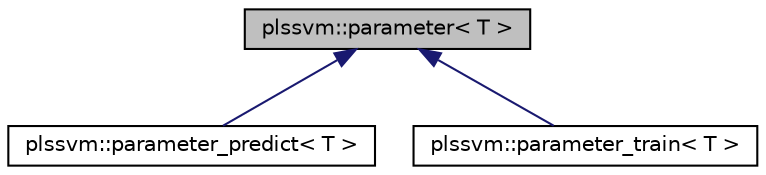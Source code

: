 digraph "plssvm::parameter&lt; T &gt;"
{
 // LATEX_PDF_SIZE
  edge [fontname="Helvetica",fontsize="10",labelfontname="Helvetica",labelfontsize="10"];
  node [fontname="Helvetica",fontsize="10",shape=record];
  Node1 [label="plssvm::parameter\< T \>",height=0.2,width=0.4,color="black", fillcolor="grey75", style="filled", fontcolor="black",tooltip="Base class for encapsulating all necessary parameters possibly provided through command line argument..."];
  Node1 -> Node2 [dir="back",color="midnightblue",fontsize="10",style="solid",fontname="Helvetica"];
  Node2 [label="plssvm::parameter_predict\< T \>",height=0.2,width=0.4,color="black", fillcolor="white", style="filled",URL="$classplssvm_1_1parameter__predict.html",tooltip="Class for encapsulating all necessary parameters for predicting possibly provided through command lin..."];
  Node1 -> Node3 [dir="back",color="midnightblue",fontsize="10",style="solid",fontname="Helvetica"];
  Node3 [label="plssvm::parameter_train\< T \>",height=0.2,width=0.4,color="black", fillcolor="white", style="filled",URL="$classplssvm_1_1parameter__train.html",tooltip="Class for encapsulating all necessary parameters for training possibly provided through command line ..."];
}

